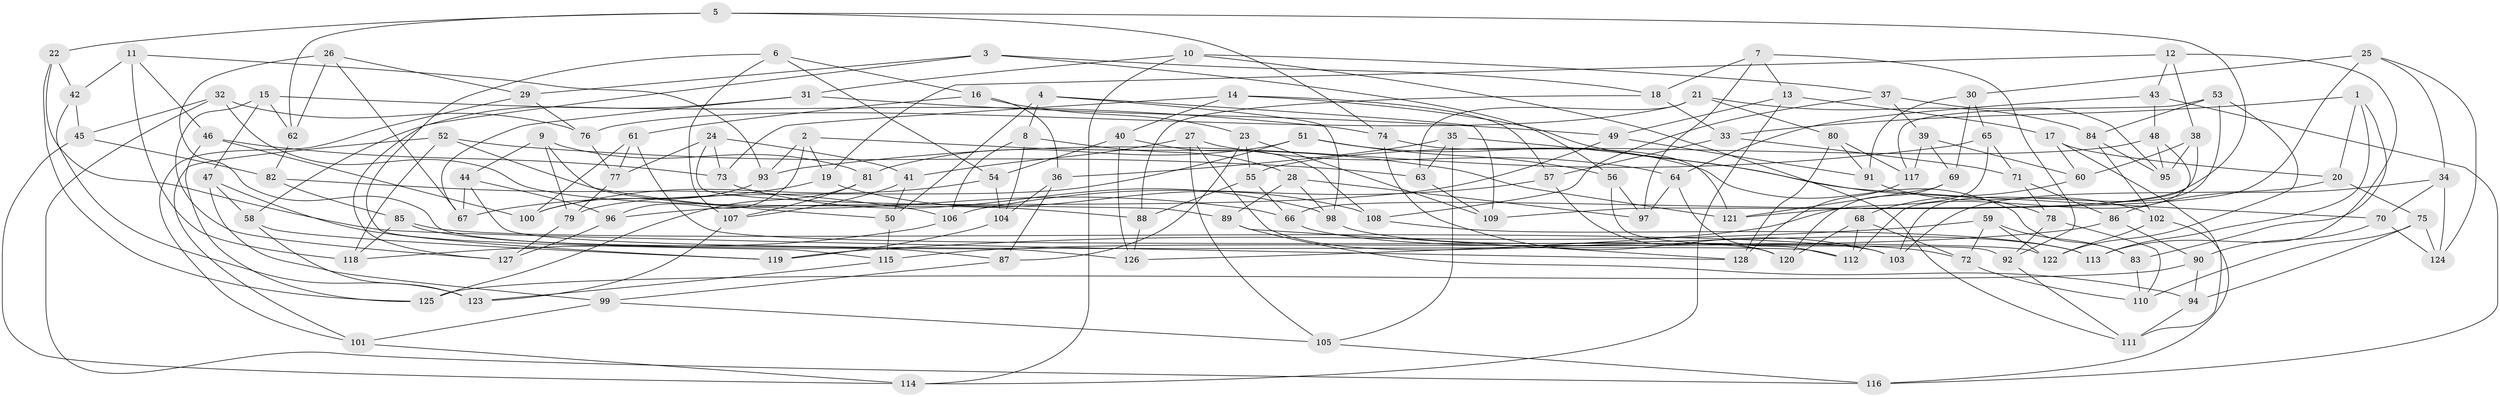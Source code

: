 // coarse degree distribution, {6: 0.34375, 5: 0.3125, 4: 0.21875, 8: 0.03125, 7: 0.046875, 3: 0.03125, 9: 0.015625}
// Generated by graph-tools (version 1.1) at 2025/38/03/04/25 23:38:13]
// undirected, 128 vertices, 256 edges
graph export_dot {
  node [color=gray90,style=filled];
  1;
  2;
  3;
  4;
  5;
  6;
  7;
  8;
  9;
  10;
  11;
  12;
  13;
  14;
  15;
  16;
  17;
  18;
  19;
  20;
  21;
  22;
  23;
  24;
  25;
  26;
  27;
  28;
  29;
  30;
  31;
  32;
  33;
  34;
  35;
  36;
  37;
  38;
  39;
  40;
  41;
  42;
  43;
  44;
  45;
  46;
  47;
  48;
  49;
  50;
  51;
  52;
  53;
  54;
  55;
  56;
  57;
  58;
  59;
  60;
  61;
  62;
  63;
  64;
  65;
  66;
  67;
  68;
  69;
  70;
  71;
  72;
  73;
  74;
  75;
  76;
  77;
  78;
  79;
  80;
  81;
  82;
  83;
  84;
  85;
  86;
  87;
  88;
  89;
  90;
  91;
  92;
  93;
  94;
  95;
  96;
  97;
  98;
  99;
  100;
  101;
  102;
  103;
  104;
  105;
  106;
  107;
  108;
  109;
  110;
  111;
  112;
  113;
  114;
  115;
  116;
  117;
  118;
  119;
  120;
  121;
  122;
  123;
  124;
  125;
  126;
  127;
  128;
  1 -- 83;
  1 -- 33;
  1 -- 20;
  1 -- 113;
  2 -- 121;
  2 -- 93;
  2 -- 96;
  2 -- 19;
  3 -- 56;
  3 -- 127;
  3 -- 18;
  3 -- 29;
  4 -- 98;
  4 -- 50;
  4 -- 8;
  4 -- 109;
  5 -- 62;
  5 -- 22;
  5 -- 74;
  5 -- 66;
  6 -- 16;
  6 -- 115;
  6 -- 54;
  6 -- 107;
  7 -- 92;
  7 -- 13;
  7 -- 97;
  7 -- 18;
  8 -- 28;
  8 -- 104;
  8 -- 106;
  9 -- 81;
  9 -- 50;
  9 -- 44;
  9 -- 79;
  10 -- 37;
  10 -- 31;
  10 -- 111;
  10 -- 114;
  11 -- 46;
  11 -- 42;
  11 -- 118;
  11 -- 93;
  12 -- 113;
  12 -- 43;
  12 -- 19;
  12 -- 38;
  13 -- 49;
  13 -- 114;
  13 -- 17;
  14 -- 40;
  14 -- 73;
  14 -- 57;
  14 -- 78;
  15 -- 127;
  15 -- 74;
  15 -- 62;
  15 -- 47;
  16 -- 36;
  16 -- 23;
  16 -- 61;
  17 -- 60;
  17 -- 20;
  17 -- 111;
  18 -- 33;
  18 -- 88;
  19 -- 67;
  19 -- 108;
  20 -- 75;
  20 -- 103;
  21 -- 84;
  21 -- 63;
  21 -- 76;
  21 -- 80;
  22 -- 128;
  22 -- 42;
  22 -- 125;
  23 -- 87;
  23 -- 109;
  23 -- 55;
  24 -- 73;
  24 -- 41;
  24 -- 77;
  24 -- 89;
  25 -- 34;
  25 -- 109;
  25 -- 30;
  25 -- 124;
  26 -- 126;
  26 -- 67;
  26 -- 62;
  26 -- 29;
  27 -- 120;
  27 -- 64;
  27 -- 41;
  27 -- 105;
  28 -- 97;
  28 -- 98;
  28 -- 89;
  29 -- 76;
  29 -- 101;
  30 -- 65;
  30 -- 69;
  30 -- 91;
  31 -- 49;
  31 -- 67;
  31 -- 58;
  32 -- 88;
  32 -- 116;
  32 -- 76;
  32 -- 45;
  33 -- 57;
  33 -- 71;
  34 -- 124;
  34 -- 70;
  34 -- 86;
  35 -- 70;
  35 -- 63;
  35 -- 36;
  35 -- 105;
  36 -- 104;
  36 -- 87;
  37 -- 108;
  37 -- 95;
  37 -- 39;
  38 -- 121;
  38 -- 60;
  38 -- 95;
  39 -- 69;
  39 -- 117;
  39 -- 60;
  40 -- 108;
  40 -- 54;
  40 -- 126;
  41 -- 50;
  41 -- 107;
  42 -- 45;
  42 -- 123;
  43 -- 48;
  43 -- 116;
  43 -- 64;
  44 -- 96;
  44 -- 67;
  44 -- 112;
  45 -- 82;
  45 -- 114;
  46 -- 125;
  46 -- 100;
  46 -- 73;
  47 -- 58;
  47 -- 99;
  47 -- 119;
  48 -- 112;
  48 -- 95;
  48 -- 55;
  49 -- 91;
  49 -- 96;
  50 -- 115;
  51 -- 83;
  51 -- 79;
  51 -- 81;
  51 -- 56;
  52 -- 101;
  52 -- 63;
  52 -- 118;
  52 -- 66;
  53 -- 103;
  53 -- 122;
  53 -- 84;
  53 -- 117;
  54 -- 104;
  54 -- 100;
  55 -- 66;
  55 -- 88;
  56 -- 92;
  56 -- 97;
  57 -- 120;
  57 -- 106;
  58 -- 119;
  58 -- 123;
  59 -- 122;
  59 -- 72;
  59 -- 83;
  59 -- 119;
  60 -- 68;
  61 -- 122;
  61 -- 77;
  61 -- 100;
  62 -- 82;
  63 -- 109;
  64 -- 97;
  64 -- 112;
  65 -- 71;
  65 -- 126;
  65 -- 93;
  66 -- 72;
  68 -- 72;
  68 -- 112;
  68 -- 120;
  69 -- 121;
  69 -- 120;
  70 -- 124;
  70 -- 90;
  71 -- 86;
  71 -- 78;
  72 -- 110;
  73 -- 98;
  74 -- 103;
  74 -- 121;
  75 -- 124;
  75 -- 94;
  75 -- 110;
  76 -- 77;
  77 -- 79;
  78 -- 110;
  78 -- 92;
  79 -- 127;
  80 -- 91;
  80 -- 128;
  80 -- 117;
  81 -- 107;
  81 -- 125;
  82 -- 106;
  82 -- 85;
  83 -- 110;
  84 -- 95;
  84 -- 102;
  85 -- 87;
  85 -- 118;
  85 -- 103;
  86 -- 90;
  86 -- 115;
  87 -- 99;
  88 -- 126;
  89 -- 94;
  89 -- 128;
  90 -- 94;
  90 -- 125;
  91 -- 102;
  92 -- 111;
  93 -- 100;
  94 -- 111;
  96 -- 127;
  98 -- 113;
  99 -- 101;
  99 -- 105;
  101 -- 114;
  102 -- 122;
  102 -- 116;
  104 -- 119;
  105 -- 116;
  106 -- 118;
  107 -- 123;
  108 -- 113;
  115 -- 123;
  117 -- 128;
}
